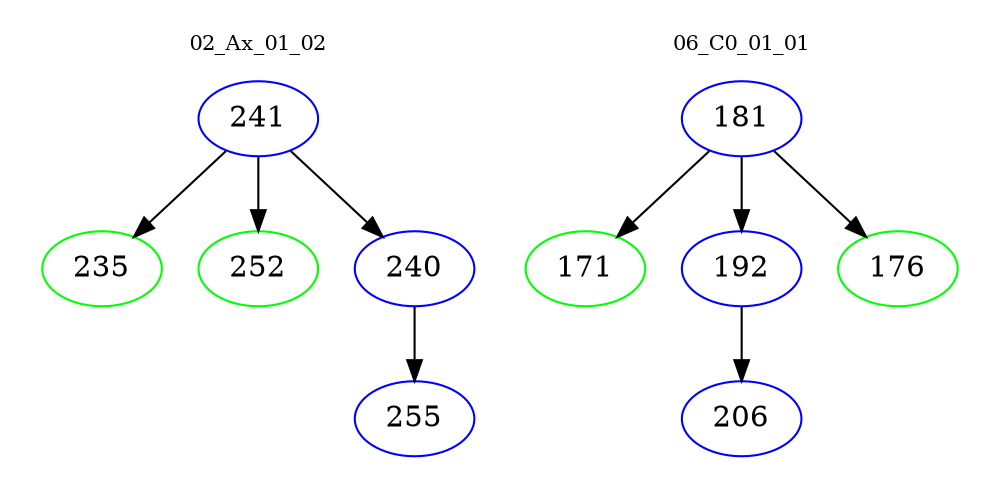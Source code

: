 digraph{
subgraph cluster_0 {
color = white
label = "02_Ax_01_02";
fontsize=10;
T0_241 [label="241", color="blue"]
T0_241 -> T0_235 [color="black"]
T0_235 [label="235", color="green"]
T0_241 -> T0_252 [color="black"]
T0_252 [label="252", color="green"]
T0_241 -> T0_240 [color="black"]
T0_240 [label="240", color="blue"]
T0_240 -> T0_255 [color="black"]
T0_255 [label="255", color="blue"]
}
subgraph cluster_1 {
color = white
label = "06_C0_01_01";
fontsize=10;
T1_181 [label="181", color="blue"]
T1_181 -> T1_171 [color="black"]
T1_171 [label="171", color="green"]
T1_181 -> T1_192 [color="black"]
T1_192 [label="192", color="blue"]
T1_192 -> T1_206 [color="black"]
T1_206 [label="206", color="blue"]
T1_181 -> T1_176 [color="black"]
T1_176 [label="176", color="green"]
}
}

